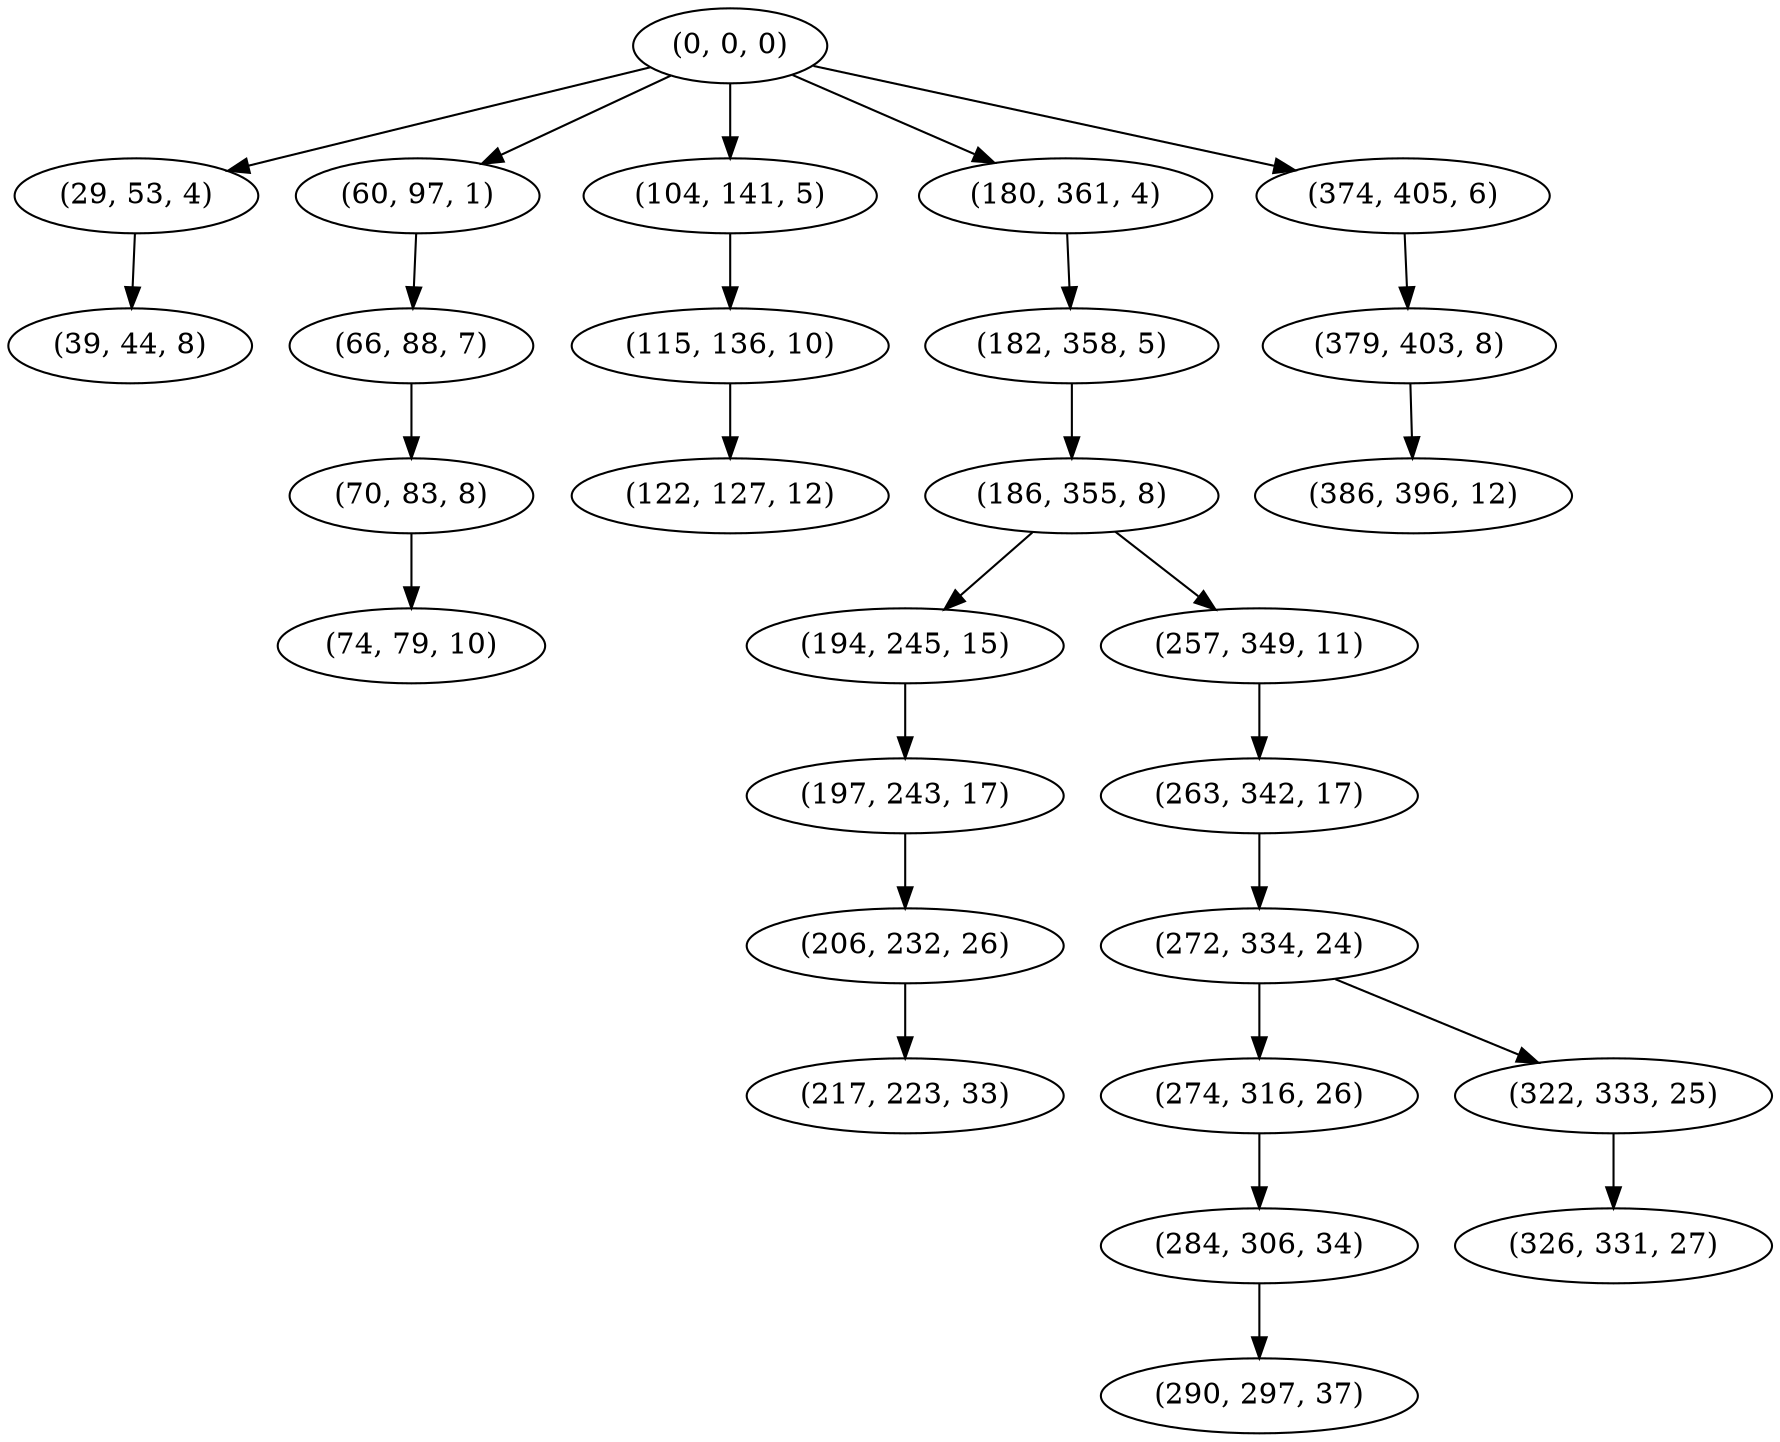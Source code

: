 digraph tree {
    "(0, 0, 0)";
    "(29, 53, 4)";
    "(39, 44, 8)";
    "(60, 97, 1)";
    "(66, 88, 7)";
    "(70, 83, 8)";
    "(74, 79, 10)";
    "(104, 141, 5)";
    "(115, 136, 10)";
    "(122, 127, 12)";
    "(180, 361, 4)";
    "(182, 358, 5)";
    "(186, 355, 8)";
    "(194, 245, 15)";
    "(197, 243, 17)";
    "(206, 232, 26)";
    "(217, 223, 33)";
    "(257, 349, 11)";
    "(263, 342, 17)";
    "(272, 334, 24)";
    "(274, 316, 26)";
    "(284, 306, 34)";
    "(290, 297, 37)";
    "(322, 333, 25)";
    "(326, 331, 27)";
    "(374, 405, 6)";
    "(379, 403, 8)";
    "(386, 396, 12)";
    "(0, 0, 0)" -> "(29, 53, 4)";
    "(0, 0, 0)" -> "(60, 97, 1)";
    "(0, 0, 0)" -> "(104, 141, 5)";
    "(0, 0, 0)" -> "(180, 361, 4)";
    "(0, 0, 0)" -> "(374, 405, 6)";
    "(29, 53, 4)" -> "(39, 44, 8)";
    "(60, 97, 1)" -> "(66, 88, 7)";
    "(66, 88, 7)" -> "(70, 83, 8)";
    "(70, 83, 8)" -> "(74, 79, 10)";
    "(104, 141, 5)" -> "(115, 136, 10)";
    "(115, 136, 10)" -> "(122, 127, 12)";
    "(180, 361, 4)" -> "(182, 358, 5)";
    "(182, 358, 5)" -> "(186, 355, 8)";
    "(186, 355, 8)" -> "(194, 245, 15)";
    "(186, 355, 8)" -> "(257, 349, 11)";
    "(194, 245, 15)" -> "(197, 243, 17)";
    "(197, 243, 17)" -> "(206, 232, 26)";
    "(206, 232, 26)" -> "(217, 223, 33)";
    "(257, 349, 11)" -> "(263, 342, 17)";
    "(263, 342, 17)" -> "(272, 334, 24)";
    "(272, 334, 24)" -> "(274, 316, 26)";
    "(272, 334, 24)" -> "(322, 333, 25)";
    "(274, 316, 26)" -> "(284, 306, 34)";
    "(284, 306, 34)" -> "(290, 297, 37)";
    "(322, 333, 25)" -> "(326, 331, 27)";
    "(374, 405, 6)" -> "(379, 403, 8)";
    "(379, 403, 8)" -> "(386, 396, 12)";
}
